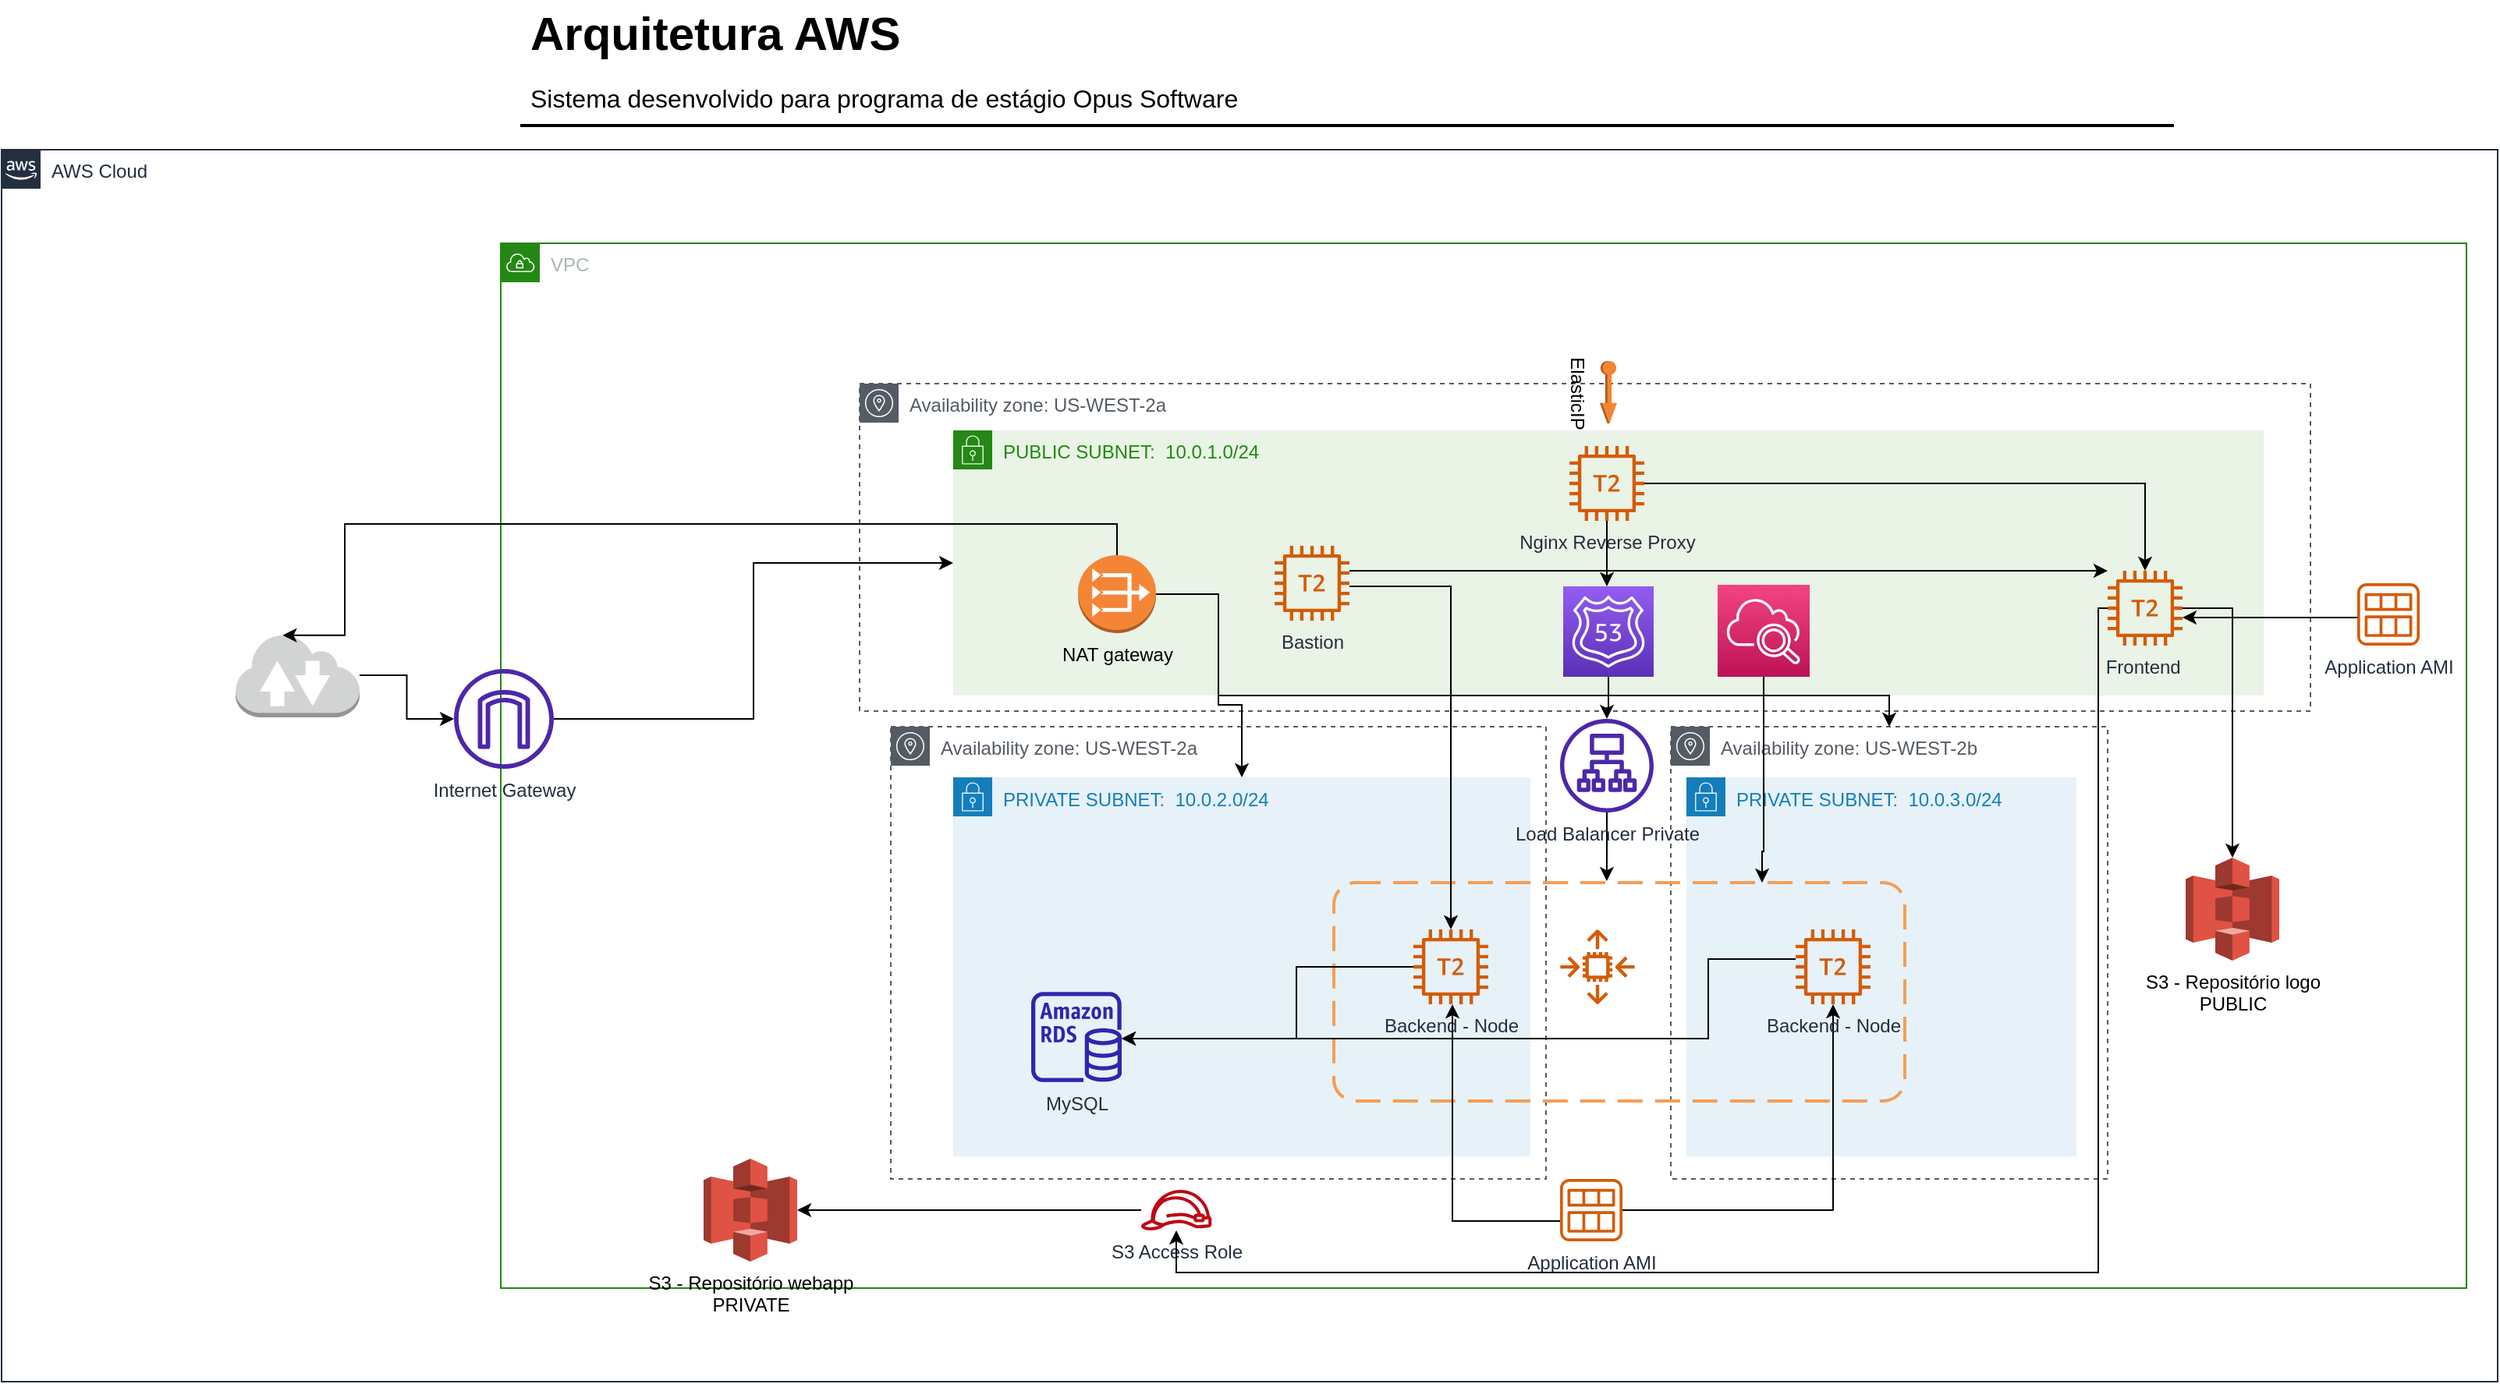 <mxfile version="21.0.6" type="device"><diagram id="Ht1M8jgEwFfnCIfOTk4-" name="Page-1"><mxGraphModel dx="2982" dy="839" grid="1" gridSize="10" guides="1" tooltips="1" connect="1" arrows="1" fold="1" page="1" pageScale="1" pageWidth="1169" pageHeight="827" math="0" shadow="0"><root><mxCell id="0"/><mxCell id="1" parent="0"/><mxCell id="-QjtrjUzRDEMRZ5MF8oH-47" value="Arquitetura AWS" style="text;html=1;resizable=0;points=[];autosize=1;align=left;verticalAlign=top;spacingTop=-4;fontSize=30;fontStyle=1" parent="1" vertex="1"><mxGeometry x="56.5" y="64.5" width="260" height="40" as="geometry"/></mxCell><mxCell id="-QjtrjUzRDEMRZ5MF8oH-48" value="Sistema desenvolvido para programa de estágio Opus Software" style="text;html=1;resizable=0;points=[];autosize=1;align=left;verticalAlign=top;spacingTop=-4;fontSize=16;" parent="1" vertex="1"><mxGeometry x="56.5" y="114.5" width="480" height="30" as="geometry"/></mxCell><mxCell id="I0ZMAahTtGn_YzWTNLDj-2" value="AWS Cloud" style="points=[[0,0],[0.25,0],[0.5,0],[0.75,0],[1,0],[1,0.25],[1,0.5],[1,0.75],[1,1],[0.75,1],[0.5,1],[0.25,1],[0,1],[0,0.75],[0,0.5],[0,0.25]];outlineConnect=0;gradientColor=none;html=1;whiteSpace=wrap;fontSize=12;fontStyle=0;container=1;pointerEvents=0;collapsible=0;recursiveResize=0;shape=mxgraph.aws4.group;grIcon=mxgraph.aws4.group_aws_cloud_alt;strokeColor=#232F3E;fillColor=none;verticalAlign=top;align=left;spacingLeft=30;fontColor=#232F3E;dashed=0;" parent="1" vertex="1"><mxGeometry x="-280" y="160" width="1600" height="790" as="geometry"/></mxCell><mxCell id="bybEZuLDLe_ZGaBErHhi-5" value="Availability zone: US-WEST-2a" style="sketch=0;outlineConnect=0;gradientColor=none;html=1;whiteSpace=wrap;fontSize=12;fontStyle=0;shape=mxgraph.aws4.group;grIcon=mxgraph.aws4.group_availability_zone;strokeColor=#545B64;fillColor=none;verticalAlign=top;align=left;spacingLeft=30;fontColor=#545B64;dashed=1;" parent="I0ZMAahTtGn_YzWTNLDj-2" vertex="1"><mxGeometry x="550" y="150" width="930" height="210" as="geometry"/></mxCell><mxCell id="JfqxEbXS4m_kHniemfPn-6" value="VPC" style="points=[[0,0],[0.25,0],[0.5,0],[0.75,0],[1,0],[1,0.25],[1,0.5],[1,0.75],[1,1],[0.75,1],[0.5,1],[0.25,1],[0,1],[0,0.75],[0,0.5],[0,0.25]];outlineConnect=0;gradientColor=none;html=1;whiteSpace=wrap;fontSize=12;fontStyle=0;container=1;pointerEvents=0;collapsible=0;recursiveResize=0;shape=mxgraph.aws4.group;grIcon=mxgraph.aws4.group_vpc;strokeColor=#248814;fillColor=none;verticalAlign=top;align=left;spacingLeft=30;fontColor=#AAB7B8;dashed=0;" parent="I0ZMAahTtGn_YzWTNLDj-2" vertex="1"><mxGeometry x="320" y="60" width="1260" height="670" as="geometry"/></mxCell><mxCell id="JfqxEbXS4m_kHniemfPn-24" value="Availability zone: US-WEST-2a" style="sketch=0;outlineConnect=0;gradientColor=none;html=1;whiteSpace=wrap;fontSize=12;fontStyle=0;shape=mxgraph.aws4.group;grIcon=mxgraph.aws4.group_availability_zone;strokeColor=#545B64;fillColor=none;verticalAlign=top;align=left;spacingLeft=30;fontColor=#545B64;dashed=1;" parent="JfqxEbXS4m_kHniemfPn-6" vertex="1"><mxGeometry x="250" y="310" width="420" height="290" as="geometry"/></mxCell><mxCell id="bybEZuLDLe_ZGaBErHhi-4" value="Availability zone: US-WEST-2b" style="sketch=0;outlineConnect=0;gradientColor=none;html=1;whiteSpace=wrap;fontSize=12;fontStyle=0;shape=mxgraph.aws4.group;grIcon=mxgraph.aws4.group_availability_zone;strokeColor=#545B64;fillColor=none;verticalAlign=top;align=left;spacingLeft=30;fontColor=#545B64;dashed=1;" parent="JfqxEbXS4m_kHniemfPn-6" vertex="1"><mxGeometry x="750" y="310" width="280" height="290" as="geometry"/></mxCell><mxCell id="JHH0ufzbMT5n3uzzRYH7-4" value="PRIVATE SUBNET:&amp;nbsp; 10.0.3.0/24" style="points=[[0,0],[0.25,0],[0.5,0],[0.75,0],[1,0],[1,0.25],[1,0.5],[1,0.75],[1,1],[0.75,1],[0.5,1],[0.25,1],[0,1],[0,0.75],[0,0.5],[0,0.25]];outlineConnect=0;gradientColor=none;html=1;whiteSpace=wrap;fontSize=12;fontStyle=0;container=1;pointerEvents=0;collapsible=0;recursiveResize=0;shape=mxgraph.aws4.group;grIcon=mxgraph.aws4.group_security_group;grStroke=0;strokeColor=#147EBA;fillColor=#E6F2F8;verticalAlign=top;align=left;spacingLeft=30;fontColor=#147EBA;dashed=0;" parent="JfqxEbXS4m_kHniemfPn-6" vertex="1"><mxGeometry x="760" y="342.5" width="250" height="243" as="geometry"/></mxCell><mxCell id="JfqxEbXS4m_kHniemfPn-11" value="PRIVATE SUBNET:&amp;nbsp; 10.0.2.0/24" style="points=[[0,0],[0.25,0],[0.5,0],[0.75,0],[1,0],[1,0.25],[1,0.5],[1,0.75],[1,1],[0.75,1],[0.5,1],[0.25,1],[0,1],[0,0.75],[0,0.5],[0,0.25]];outlineConnect=0;gradientColor=none;html=1;whiteSpace=wrap;fontSize=12;fontStyle=0;container=1;pointerEvents=0;collapsible=0;recursiveResize=0;shape=mxgraph.aws4.group;grIcon=mxgraph.aws4.group_security_group;grStroke=0;strokeColor=#147EBA;fillColor=#E6F2F8;verticalAlign=top;align=left;spacingLeft=30;fontColor=#147EBA;dashed=0;" parent="JfqxEbXS4m_kHniemfPn-6" vertex="1"><mxGeometry x="290" y="342.5" width="370" height="243" as="geometry"/></mxCell><mxCell id="JfqxEbXS4m_kHniemfPn-13" value="PUBLIC SUBNET:&amp;nbsp; 10.0.1.0/24" style="points=[[0,0],[0.25,0],[0.5,0],[0.75,0],[1,0],[1,0.25],[1,0.5],[1,0.75],[1,1],[0.75,1],[0.5,1],[0.25,1],[0,1],[0,0.75],[0,0.5],[0,0.25]];outlineConnect=0;gradientColor=none;html=1;whiteSpace=wrap;fontSize=12;fontStyle=0;container=1;pointerEvents=0;collapsible=0;recursiveResize=0;shape=mxgraph.aws4.group;grIcon=mxgraph.aws4.group_security_group;grStroke=0;strokeColor=#248814;fillColor=#E9F3E6;verticalAlign=top;align=left;spacingLeft=30;fontColor=#248814;dashed=0;" parent="JfqxEbXS4m_kHniemfPn-6" vertex="1"><mxGeometry x="290" y="120" width="840" height="170" as="geometry"/></mxCell><mxCell id="JfqxEbXS4m_kHniemfPn-17" value="Nginx Reverse Proxy" style="sketch=0;outlineConnect=0;fontColor=#232F3E;gradientColor=none;fillColor=#D45B07;strokeColor=none;dashed=0;verticalLabelPosition=bottom;verticalAlign=top;align=center;html=1;fontSize=12;fontStyle=0;aspect=fixed;pointerEvents=1;shape=mxgraph.aws4.t2_instance;" parent="JfqxEbXS4m_kHniemfPn-13" vertex="1"><mxGeometry x="395" y="10" width="48" height="48" as="geometry"/></mxCell><mxCell id="E6hJsqRUUMoUUcdbSpRg-1" value="" style="sketch=0;points=[[0,0,0],[0.25,0,0],[0.5,0,0],[0.75,0,0],[1,0,0],[0,1,0],[0.25,1,0],[0.5,1,0],[0.75,1,0],[1,1,0],[0,0.25,0],[0,0.5,0],[0,0.75,0],[1,0.25,0],[1,0.5,0],[1,0.75,0]];outlineConnect=0;fontColor=#232F3E;gradientColor=#945DF2;gradientDirection=north;fillColor=#5A30B5;strokeColor=#ffffff;dashed=0;verticalLabelPosition=bottom;verticalAlign=top;align=center;html=1;fontSize=12;fontStyle=0;aspect=fixed;shape=mxgraph.aws4.resourceIcon;resIcon=mxgraph.aws4.route_53;" parent="JfqxEbXS4m_kHniemfPn-13" vertex="1"><mxGeometry x="391" y="100" width="58" height="58" as="geometry"/></mxCell><mxCell id="bCTFccsSyNXWSPeQ1DUp-11" style="edgeStyle=orthogonalEdgeStyle;rounded=0;orthogonalLoop=1;jettySize=auto;html=1;" parent="JfqxEbXS4m_kHniemfPn-13" source="JfqxEbXS4m_kHniemfPn-17" target="E6hJsqRUUMoUUcdbSpRg-1" edge="1"><mxGeometry relative="1" as="geometry"><Array as="points"><mxPoint x="420" y="129"/></Array></mxGeometry></mxCell><mxCell id="JfqxEbXS4m_kHniemfPn-4" value="S3 - Repositório webapp&lt;br&gt;PRIVATE&lt;br&gt;" style="outlineConnect=0;dashed=0;verticalLabelPosition=bottom;verticalAlign=top;align=center;html=1;shape=mxgraph.aws3.s3;fillColor=#E05243;gradientColor=none;" parent="JfqxEbXS4m_kHniemfPn-6" vertex="1"><mxGeometry x="130" y="587" width="60" height="66" as="geometry"/></mxCell><mxCell id="bCTFccsSyNXWSPeQ1DUp-14" value="" style="rounded=1;arcSize=10;dashed=1;strokeColor=#F59D56;fillColor=none;gradientColor=none;dashPattern=8 4;strokeWidth=2;" parent="JfqxEbXS4m_kHniemfPn-6" vertex="1"><mxGeometry x="534" y="410" width="366" height="140" as="geometry"/></mxCell><mxCell id="bCTFccsSyNXWSPeQ1DUp-10" value="" style="sketch=0;outlineConnect=0;fontColor=#232F3E;gradientColor=none;fillColor=#D45B07;strokeColor=none;dashed=0;verticalLabelPosition=bottom;verticalAlign=top;align=center;html=1;fontSize=12;fontStyle=0;aspect=fixed;pointerEvents=1;shape=mxgraph.aws4.auto_scaling2;" parent="JfqxEbXS4m_kHniemfPn-6" vertex="1"><mxGeometry x="679" y="440" width="48" height="48" as="geometry"/></mxCell><mxCell id="JfqxEbXS4m_kHniemfPn-1" value="Backend - Node" style="sketch=0;outlineConnect=0;fontColor=#232F3E;gradientColor=none;fillColor=#D45B07;strokeColor=none;dashed=0;verticalLabelPosition=bottom;verticalAlign=top;align=center;html=1;fontSize=12;fontStyle=0;aspect=fixed;pointerEvents=1;shape=mxgraph.aws4.t2_instance;" parent="JfqxEbXS4m_kHniemfPn-6" vertex="1"><mxGeometry x="585" y="440" width="48" height="48" as="geometry"/></mxCell><mxCell id="JHH0ufzbMT5n3uzzRYH7-7" style="edgeStyle=orthogonalEdgeStyle;rounded=0;orthogonalLoop=1;jettySize=auto;html=1;" parent="JfqxEbXS4m_kHniemfPn-6" source="JfqxEbXS4m_kHniemfPn-30" target="JHH0ufzbMT5n3uzzRYH7-6" edge="1"><mxGeometry relative="1" as="geometry"/></mxCell><mxCell id="JfqxEbXS4m_kHniemfPn-30" value="Application AMI" style="sketch=0;outlineConnect=0;fontColor=#232F3E;gradientColor=none;fillColor=#D45B07;strokeColor=none;dashed=0;verticalLabelPosition=bottom;verticalAlign=top;align=center;html=1;fontSize=12;fontStyle=0;aspect=fixed;pointerEvents=1;shape=mxgraph.aws4.ami;" parent="JfqxEbXS4m_kHniemfPn-6" vertex="1"><mxGeometry x="679" y="600" width="40" height="40" as="geometry"/></mxCell><mxCell id="bCTFccsSyNXWSPeQ1DUp-24" style="edgeStyle=orthogonalEdgeStyle;rounded=0;orthogonalLoop=1;jettySize=auto;html=1;" parent="JfqxEbXS4m_kHniemfPn-6" source="JfqxEbXS4m_kHniemfPn-30" target="JfqxEbXS4m_kHniemfPn-1" edge="1"><mxGeometry relative="1" as="geometry"><Array as="points"><mxPoint x="610" y="627"/></Array></mxGeometry></mxCell><mxCell id="JHH0ufzbMT5n3uzzRYH7-6" value="Backend - Node" style="sketch=0;outlineConnect=0;fontColor=#232F3E;gradientColor=none;fillColor=#D45B07;strokeColor=none;dashed=0;verticalLabelPosition=bottom;verticalAlign=top;align=center;html=1;fontSize=12;fontStyle=0;aspect=fixed;pointerEvents=1;shape=mxgraph.aws4.t2_instance;" parent="JfqxEbXS4m_kHniemfPn-6" vertex="1"><mxGeometry x="830" y="440" width="48" height="48" as="geometry"/></mxCell><mxCell id="do0xTCw52R0hNxuUIpy4-7" style="edgeStyle=orthogonalEdgeStyle;rounded=0;orthogonalLoop=1;jettySize=auto;html=1;entryX=0.478;entryY=-0.007;entryDx=0;entryDy=0;entryPerimeter=0;" edge="1" parent="JfqxEbXS4m_kHniemfPn-6" source="JfqxEbXS4m_kHniemfPn-18" target="bCTFccsSyNXWSPeQ1DUp-14"><mxGeometry relative="1" as="geometry"/></mxCell><mxCell id="JfqxEbXS4m_kHniemfPn-18" value="Load Balancer Private" style="sketch=0;outlineConnect=0;fontColor=#232F3E;gradientColor=none;fillColor=#4D27AA;strokeColor=none;dashed=0;verticalLabelPosition=bottom;verticalAlign=top;align=center;html=1;fontSize=12;fontStyle=0;aspect=fixed;pointerEvents=1;shape=mxgraph.aws4.application_load_balancer;" parent="JfqxEbXS4m_kHniemfPn-6" vertex="1"><mxGeometry x="679" y="305" width="60" height="60" as="geometry"/></mxCell><mxCell id="oRhIQurtM-wCT8fEu55a-1" value="Application AMI" style="sketch=0;outlineConnect=0;fontColor=#232F3E;gradientColor=none;fillColor=#D45B07;strokeColor=none;dashed=0;verticalLabelPosition=bottom;verticalAlign=top;align=center;html=1;fontSize=12;fontStyle=0;aspect=fixed;pointerEvents=1;shape=mxgraph.aws4.ami;" parent="JfqxEbXS4m_kHniemfPn-6" vertex="1"><mxGeometry x="1190" y="218" width="40" height="40" as="geometry"/></mxCell><mxCell id="oRhIQurtM-wCT8fEu55a-3" value="S3 - Repositório logo&lt;br&gt;PUBLIC" style="outlineConnect=0;dashed=0;verticalLabelPosition=bottom;verticalAlign=top;align=center;html=1;shape=mxgraph.aws3.s3;fillColor=#E05243;gradientColor=none;" parent="JfqxEbXS4m_kHniemfPn-6" vertex="1"><mxGeometry x="1080" y="394" width="60" height="66" as="geometry"/></mxCell><mxCell id="LOGgdKe_F70Ys5uwFGFs-1" style="edgeStyle=orthogonalEdgeStyle;rounded=0;orthogonalLoop=1;jettySize=auto;html=1;" parent="JfqxEbXS4m_kHniemfPn-6" source="E6hJsqRUUMoUUcdbSpRg-1" target="JfqxEbXS4m_kHniemfPn-18" edge="1"><mxGeometry relative="1" as="geometry"/></mxCell><mxCell id="JfqxEbXS4m_kHniemfPn-25" value="Internet Gateway" style="sketch=0;outlineConnect=0;fontColor=#232F3E;gradientColor=none;fillColor=#4D27AA;strokeColor=none;dashed=0;verticalLabelPosition=bottom;verticalAlign=top;align=center;html=1;fontSize=12;fontStyle=0;aspect=fixed;pointerEvents=1;shape=mxgraph.aws4.internet_gateway;" parent="JfqxEbXS4m_kHniemfPn-6" vertex="1"><mxGeometry x="-30" y="273" width="64" height="64" as="geometry"/></mxCell><mxCell id="bCTFccsSyNXWSPeQ1DUp-16" style="edgeStyle=orthogonalEdgeStyle;rounded=0;orthogonalLoop=1;jettySize=auto;html=1;entryX=0;entryY=0.5;entryDx=0;entryDy=0;" parent="JfqxEbXS4m_kHniemfPn-6" source="JfqxEbXS4m_kHniemfPn-25" target="JfqxEbXS4m_kHniemfPn-13" edge="1"><mxGeometry relative="1" as="geometry"/></mxCell><mxCell id="JfqxEbXS4m_kHniemfPn-2" value="MySQL" style="sketch=0;outlineConnect=0;fontColor=#232F3E;gradientColor=none;fillColor=#2E27AD;strokeColor=none;dashed=0;verticalLabelPosition=bottom;verticalAlign=top;align=center;html=1;fontSize=12;fontStyle=0;aspect=fixed;pointerEvents=1;shape=mxgraph.aws4.rds_instance;" parent="JfqxEbXS4m_kHniemfPn-6" vertex="1"><mxGeometry x="340" y="480" width="58" height="58" as="geometry"/></mxCell><mxCell id="bCTFccsSyNXWSPeQ1DUp-22" style="edgeStyle=orthogonalEdgeStyle;rounded=0;orthogonalLoop=1;jettySize=auto;html=1;" parent="JfqxEbXS4m_kHniemfPn-6" source="JfqxEbXS4m_kHniemfPn-1" target="JfqxEbXS4m_kHniemfPn-2" edge="1"><mxGeometry relative="1" as="geometry"><Array as="points"><mxPoint x="510" y="464"/><mxPoint x="510" y="510"/></Array></mxGeometry></mxCell><mxCell id="JHH0ufzbMT5n3uzzRYH7-8" style="edgeStyle=orthogonalEdgeStyle;rounded=0;orthogonalLoop=1;jettySize=auto;html=1;" parent="JfqxEbXS4m_kHniemfPn-6" source="JHH0ufzbMT5n3uzzRYH7-6" target="JfqxEbXS4m_kHniemfPn-2" edge="1"><mxGeometry relative="1" as="geometry"><Array as="points"><mxPoint x="774" y="459"/><mxPoint x="774" y="510"/></Array></mxGeometry></mxCell><mxCell id="do0xTCw52R0hNxuUIpy4-1" value="ElasticIP" style="outlineConnect=0;dashed=0;verticalLabelPosition=bottom;verticalAlign=top;align=center;html=1;shape=mxgraph.aws3.elastic_ip;fillColor=#F58534;gradientColor=none;rotation=90;" vertex="1" parent="JfqxEbXS4m_kHniemfPn-6"><mxGeometry x="690" y="90" width="40" height="11" as="geometry"/></mxCell><mxCell id="do0xTCw52R0hNxuUIpy4-10" style="edgeStyle=orthogonalEdgeStyle;rounded=0;orthogonalLoop=1;jettySize=auto;html=1;" edge="1" parent="I0ZMAahTtGn_YzWTNLDj-2" source="bCTFccsSyNXWSPeQ1DUp-29" target="JfqxEbXS4m_kHniemfPn-25"><mxGeometry relative="1" as="geometry"/></mxCell><mxCell id="bCTFccsSyNXWSPeQ1DUp-29" value="" style="outlineConnect=0;dashed=0;verticalLabelPosition=bottom;verticalAlign=top;align=center;html=1;shape=mxgraph.aws3.internet_2;fillColor=#D2D3D3;gradientColor=none;" parent="I0ZMAahTtGn_YzWTNLDj-2" vertex="1"><mxGeometry x="150" y="310" width="79.5" height="54" as="geometry"/></mxCell><mxCell id="JHH0ufzbMT5n3uzzRYH7-1" value="Bastion" style="sketch=0;outlineConnect=0;fontColor=#232F3E;gradientColor=none;fillColor=#D45B07;strokeColor=none;dashed=0;verticalLabelPosition=bottom;verticalAlign=top;align=center;html=1;fontSize=12;fontStyle=0;aspect=fixed;pointerEvents=1;shape=mxgraph.aws4.t2_instance;" parent="I0ZMAahTtGn_YzWTNLDj-2" vertex="1"><mxGeometry x="816" y="254" width="48" height="48" as="geometry"/></mxCell><mxCell id="JHH0ufzbMT5n3uzzRYH7-2" style="edgeStyle=orthogonalEdgeStyle;rounded=0;orthogonalLoop=1;jettySize=auto;html=1;" parent="I0ZMAahTtGn_YzWTNLDj-2" source="JHH0ufzbMT5n3uzzRYH7-1" target="bCTFccsSyNXWSPeQ1DUp-7" edge="1"><mxGeometry relative="1" as="geometry"><Array as="points"><mxPoint x="1110" y="270"/><mxPoint x="1110" y="270"/></Array></mxGeometry></mxCell><mxCell id="JHH0ufzbMT5n3uzzRYH7-3" style="edgeStyle=orthogonalEdgeStyle;rounded=0;orthogonalLoop=1;jettySize=auto;html=1;" parent="I0ZMAahTtGn_YzWTNLDj-2" source="JHH0ufzbMT5n3uzzRYH7-1" target="JfqxEbXS4m_kHniemfPn-1" edge="1"><mxGeometry relative="1" as="geometry"><Array as="points"><mxPoint x="840" y="280"/><mxPoint x="900" y="280"/></Array></mxGeometry></mxCell><mxCell id="bybEZuLDLe_ZGaBErHhi-3" style="edgeStyle=orthogonalEdgeStyle;rounded=0;orthogonalLoop=1;jettySize=auto;html=1;" parent="I0ZMAahTtGn_YzWTNLDj-2" source="bybEZuLDLe_ZGaBErHhi-1" target="JfqxEbXS4m_kHniemfPn-4" edge="1"><mxGeometry relative="1" as="geometry"><Array as="points"><mxPoint x="460" y="680"/><mxPoint x="460" y="660"/></Array></mxGeometry></mxCell><mxCell id="bybEZuLDLe_ZGaBErHhi-1" value="S3 Access Role" style="sketch=0;outlineConnect=0;fontColor=#232F3E;gradientColor=none;fillColor=#BF0816;strokeColor=none;dashed=0;verticalLabelPosition=bottom;verticalAlign=top;align=center;html=1;fontSize=12;fontStyle=0;aspect=fixed;pointerEvents=1;shape=mxgraph.aws4.role;" parent="I0ZMAahTtGn_YzWTNLDj-2" vertex="1"><mxGeometry x="730" y="667" width="46.09" height="26" as="geometry"/></mxCell><mxCell id="bybEZuLDLe_ZGaBErHhi-2" style="edgeStyle=orthogonalEdgeStyle;rounded=0;orthogonalLoop=1;jettySize=auto;html=1;" parent="I0ZMAahTtGn_YzWTNLDj-2" source="bCTFccsSyNXWSPeQ1DUp-7" target="bybEZuLDLe_ZGaBErHhi-1" edge="1"><mxGeometry relative="1" as="geometry"><Array as="points"><mxPoint x="1344" y="720"/><mxPoint x="753" y="720"/></Array></mxGeometry></mxCell><mxCell id="oRhIQurtM-wCT8fEu55a-4" style="edgeStyle=orthogonalEdgeStyle;rounded=0;orthogonalLoop=1;jettySize=auto;html=1;entryX=0.5;entryY=0;entryDx=0;entryDy=0;entryPerimeter=0;" parent="I0ZMAahTtGn_YzWTNLDj-2" source="bCTFccsSyNXWSPeQ1DUp-7" target="oRhIQurtM-wCT8fEu55a-3" edge="1"><mxGeometry relative="1" as="geometry"/></mxCell><mxCell id="bCTFccsSyNXWSPeQ1DUp-7" value="Frontend&amp;nbsp;" style="sketch=0;outlineConnect=0;fontColor=#232F3E;gradientColor=none;fillColor=#D45B07;strokeColor=none;dashed=0;verticalLabelPosition=bottom;verticalAlign=top;align=center;html=1;fontSize=12;fontStyle=0;aspect=fixed;pointerEvents=1;shape=mxgraph.aws4.t2_instance;" parent="I0ZMAahTtGn_YzWTNLDj-2" vertex="1"><mxGeometry x="1350" y="270" width="48" height="48" as="geometry"/></mxCell><mxCell id="bCTFccsSyNXWSPeQ1DUp-13" style="edgeStyle=orthogonalEdgeStyle;rounded=0;orthogonalLoop=1;jettySize=auto;html=1;" parent="I0ZMAahTtGn_YzWTNLDj-2" source="JfqxEbXS4m_kHniemfPn-17" target="bCTFccsSyNXWSPeQ1DUp-7" edge="1"><mxGeometry relative="1" as="geometry"><Array as="points"><mxPoint x="1374" y="214"/></Array></mxGeometry></mxCell><mxCell id="oRhIQurtM-wCT8fEu55a-2" style="edgeStyle=orthogonalEdgeStyle;rounded=0;orthogonalLoop=1;jettySize=auto;html=1;" parent="I0ZMAahTtGn_YzWTNLDj-2" source="oRhIQurtM-wCT8fEu55a-1" target="bCTFccsSyNXWSPeQ1DUp-7" edge="1"><mxGeometry relative="1" as="geometry"><Array as="points"><mxPoint x="1440" y="300"/><mxPoint x="1440" y="300"/></Array></mxGeometry></mxCell><mxCell id="_2ICBU4ZsKkFqecSEjWQ-1" style="edgeStyle=orthogonalEdgeStyle;rounded=0;orthogonalLoop=1;jettySize=auto;html=1;entryX=0.75;entryY=0;entryDx=0;entryDy=0;" parent="I0ZMAahTtGn_YzWTNLDj-2" source="bCTFccsSyNXWSPeQ1DUp-2" edge="1" target="bCTFccsSyNXWSPeQ1DUp-14"><mxGeometry relative="1" as="geometry"><Array as="points"><mxPoint x="1130" y="450"/><mxPoint x="1128" y="450"/></Array><mxPoint x="1030" y="470" as="targetPoint"/></mxGeometry></mxCell><mxCell id="bCTFccsSyNXWSPeQ1DUp-2" value="" style="sketch=0;points=[[0,0,0],[0.25,0,0],[0.5,0,0],[0.75,0,0],[1,0,0],[0,1,0],[0.25,1,0],[0.5,1,0],[0.75,1,0],[1,1,0],[0,0.25,0],[0,0.5,0],[0,0.75,0],[1,0.25,0],[1,0.5,0],[1,0.75,0]];points=[[0,0,0],[0.25,0,0],[0.5,0,0],[0.75,0,0],[1,0,0],[0,1,0],[0.25,1,0],[0.5,1,0],[0.75,1,0],[1,1,0],[0,0.25,0],[0,0.5,0],[0,0.75,0],[1,0.25,0],[1,0.5,0],[1,0.75,0]];outlineConnect=0;fontColor=#232F3E;gradientColor=#F34482;gradientDirection=north;fillColor=#BC1356;strokeColor=#ffffff;dashed=0;verticalLabelPosition=bottom;verticalAlign=top;align=center;html=1;fontSize=12;fontStyle=0;aspect=fixed;shape=mxgraph.aws4.resourceIcon;resIcon=mxgraph.aws4.cloudwatch_2;" parent="I0ZMAahTtGn_YzWTNLDj-2" vertex="1"><mxGeometry x="1100" y="279" width="59" height="59" as="geometry"/></mxCell><mxCell id="do0xTCw52R0hNxuUIpy4-9" style="edgeStyle=orthogonalEdgeStyle;rounded=0;orthogonalLoop=1;jettySize=auto;html=1;entryX=0.38;entryY=0.025;entryDx=0;entryDy=0;entryPerimeter=0;" edge="1" parent="I0ZMAahTtGn_YzWTNLDj-2" source="do0xTCw52R0hNxuUIpy4-3" target="bCTFccsSyNXWSPeQ1DUp-29"><mxGeometry relative="1" as="geometry"><Array as="points"><mxPoint x="715" y="240"/><mxPoint x="220" y="240"/><mxPoint x="220" y="311"/></Array></mxGeometry></mxCell><mxCell id="do0xTCw52R0hNxuUIpy4-3" value="NAT gateway&lt;br&gt;" style="outlineConnect=0;dashed=0;verticalLabelPosition=bottom;verticalAlign=top;align=center;html=1;shape=mxgraph.aws3.vpc_nat_gateway;fillColor=#F58536;gradientColor=none;" vertex="1" parent="I0ZMAahTtGn_YzWTNLDj-2"><mxGeometry x="690" y="260" width="50" height="50" as="geometry"/></mxCell><mxCell id="do0xTCw52R0hNxuUIpy4-4" style="edgeStyle=orthogonalEdgeStyle;rounded=0;orthogonalLoop=1;jettySize=auto;html=1;" edge="1" parent="I0ZMAahTtGn_YzWTNLDj-2" source="do0xTCw52R0hNxuUIpy4-3" target="bybEZuLDLe_ZGaBErHhi-4"><mxGeometry relative="1" as="geometry"><Array as="points"><mxPoint x="780" y="285"/><mxPoint x="780" y="350"/><mxPoint x="1210" y="350"/></Array></mxGeometry></mxCell><mxCell id="do0xTCw52R0hNxuUIpy4-5" style="edgeStyle=orthogonalEdgeStyle;rounded=0;orthogonalLoop=1;jettySize=auto;html=1;" edge="1" parent="I0ZMAahTtGn_YzWTNLDj-2" source="do0xTCw52R0hNxuUIpy4-3" target="JfqxEbXS4m_kHniemfPn-11"><mxGeometry relative="1" as="geometry"><Array as="points"><mxPoint x="780" y="285"/><mxPoint x="780" y="356"/><mxPoint x="795" y="356"/></Array></mxGeometry></mxCell><mxCell id="SCVMTBWpLvtzJIhz15lM-1" value="" style="line;strokeWidth=2;html=1;fontSize=14;" parent="1" vertex="1"><mxGeometry x="52.5" y="139.5" width="1060" height="10" as="geometry"/></mxCell></root></mxGraphModel></diagram></mxfile>